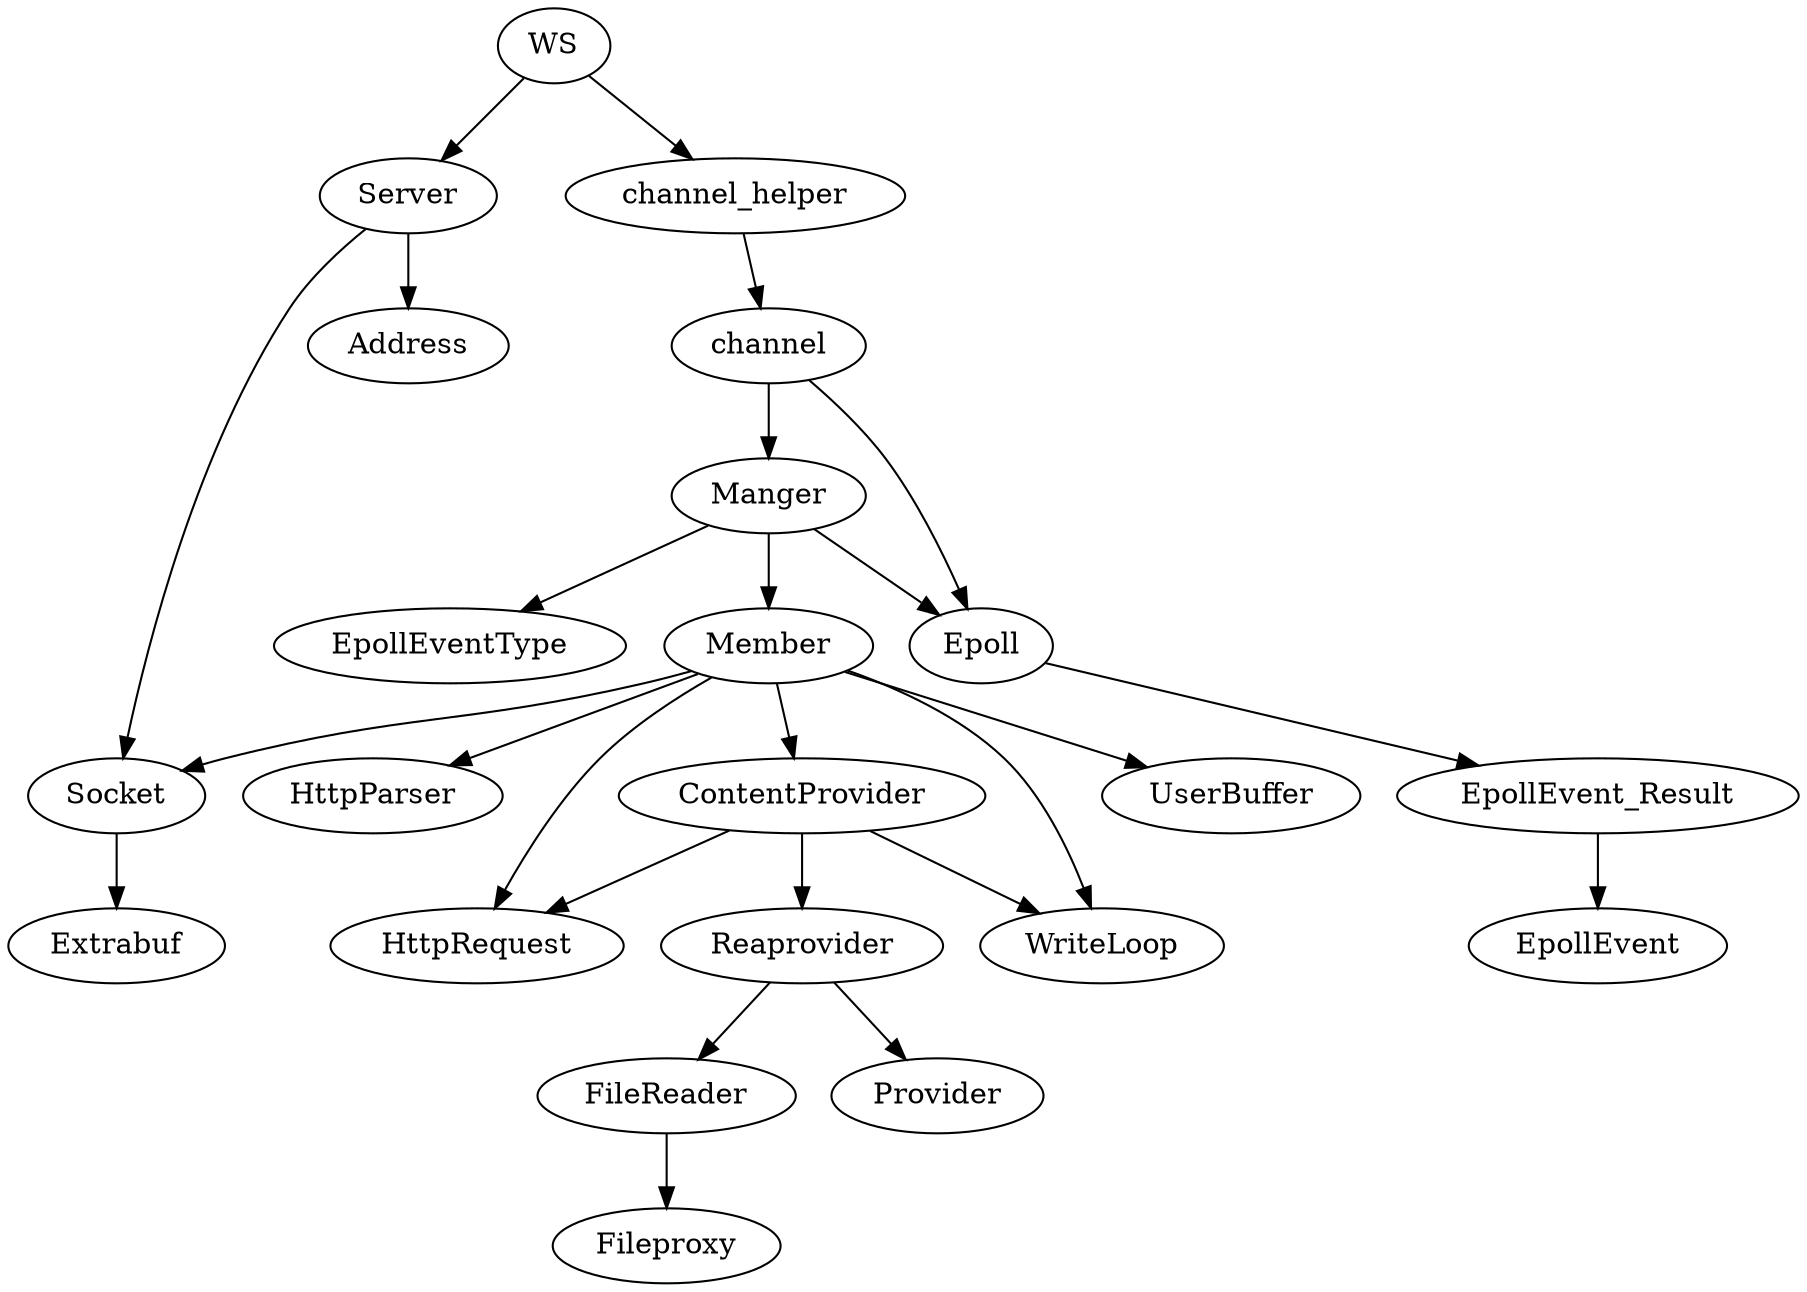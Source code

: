 digraph config{
    WS -> {channel_helper, Server}  // Manger,Epoll,Server这三个确实有，但是加上影响图的绘制；
    channel_helper -> {channel, channel, channel}
    channel -> {Manger,Epoll}
    Epoll -> {EpollEvent_Result}
    EpollEvent_Result -> {EpollEvent}
    Server ->{Socket,Address}
    Socket -> {Extrabuf}
    Manger -> {Member,Epoll,EpollEventType}
    Member -> {HttpParser,HttpRequest,Socket,WriteLoop,ContentProvider,UserBuffer}
    ContentProvider -> {Reaprovider,HttpRequest,WriteLoop}
    Reaprovider -> {FileReader,Provider}
    FileReader -> {Fileproxy}
}